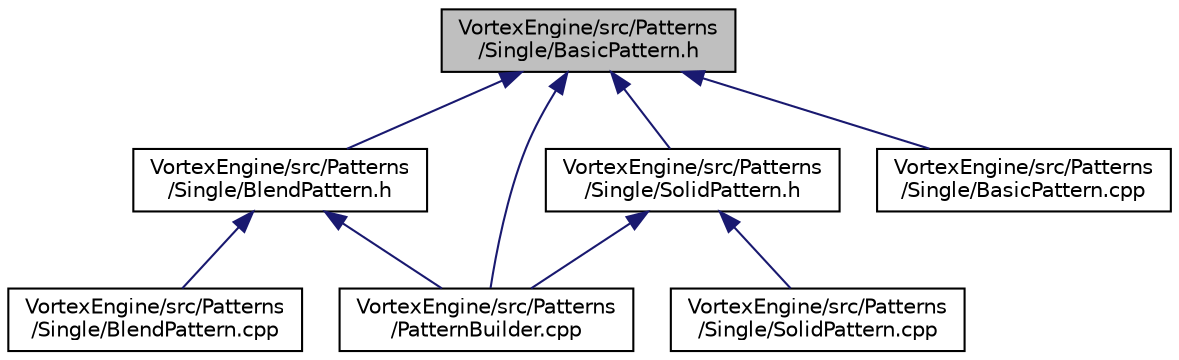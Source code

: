 digraph "VortexEngine/src/Patterns/Single/BasicPattern.h"
{
 // INTERACTIVE_SVG=YES
 // LATEX_PDF_SIZE
  bgcolor="transparent";
  edge [fontname="Helvetica",fontsize="10",labelfontname="Helvetica",labelfontsize="10"];
  node [fontname="Helvetica",fontsize="10",shape=record];
  Node1 [label="VortexEngine/src/Patterns\l/Single/BasicPattern.h",height=0.2,width=0.4,color="black", fillcolor="grey75", style="filled", fontcolor="black",tooltip=" "];
  Node1 -> Node2 [dir="back",color="midnightblue",fontsize="10",style="solid"];
  Node2 [label="VortexEngine/src/Patterns\l/PatternBuilder.cpp",height=0.2,width=0.4,color="black",URL="$PatternBuilder_8cpp.html",tooltip=" "];
  Node1 -> Node3 [dir="back",color="midnightblue",fontsize="10",style="solid"];
  Node3 [label="VortexEngine/src/Patterns\l/Single/BlendPattern.h",height=0.2,width=0.4,color="black",URL="$BlendPattern_8h.html",tooltip=" "];
  Node3 -> Node2 [dir="back",color="midnightblue",fontsize="10",style="solid"];
  Node3 -> Node4 [dir="back",color="midnightblue",fontsize="10",style="solid"];
  Node4 [label="VortexEngine/src/Patterns\l/Single/BlendPattern.cpp",height=0.2,width=0.4,color="black",URL="$BlendPattern_8cpp.html",tooltip=" "];
  Node1 -> Node5 [dir="back",color="midnightblue",fontsize="10",style="solid"];
  Node5 [label="VortexEngine/src/Patterns\l/Single/SolidPattern.h",height=0.2,width=0.4,color="black",URL="$SolidPattern_8h.html",tooltip=" "];
  Node5 -> Node2 [dir="back",color="midnightblue",fontsize="10",style="solid"];
  Node5 -> Node6 [dir="back",color="midnightblue",fontsize="10",style="solid"];
  Node6 [label="VortexEngine/src/Patterns\l/Single/SolidPattern.cpp",height=0.2,width=0.4,color="black",URL="$SolidPattern_8cpp.html",tooltip=" "];
  Node1 -> Node7 [dir="back",color="midnightblue",fontsize="10",style="solid"];
  Node7 [label="VortexEngine/src/Patterns\l/Single/BasicPattern.cpp",height=0.2,width=0.4,color="black",URL="$BasicPattern_8cpp.html",tooltip=" "];
}

